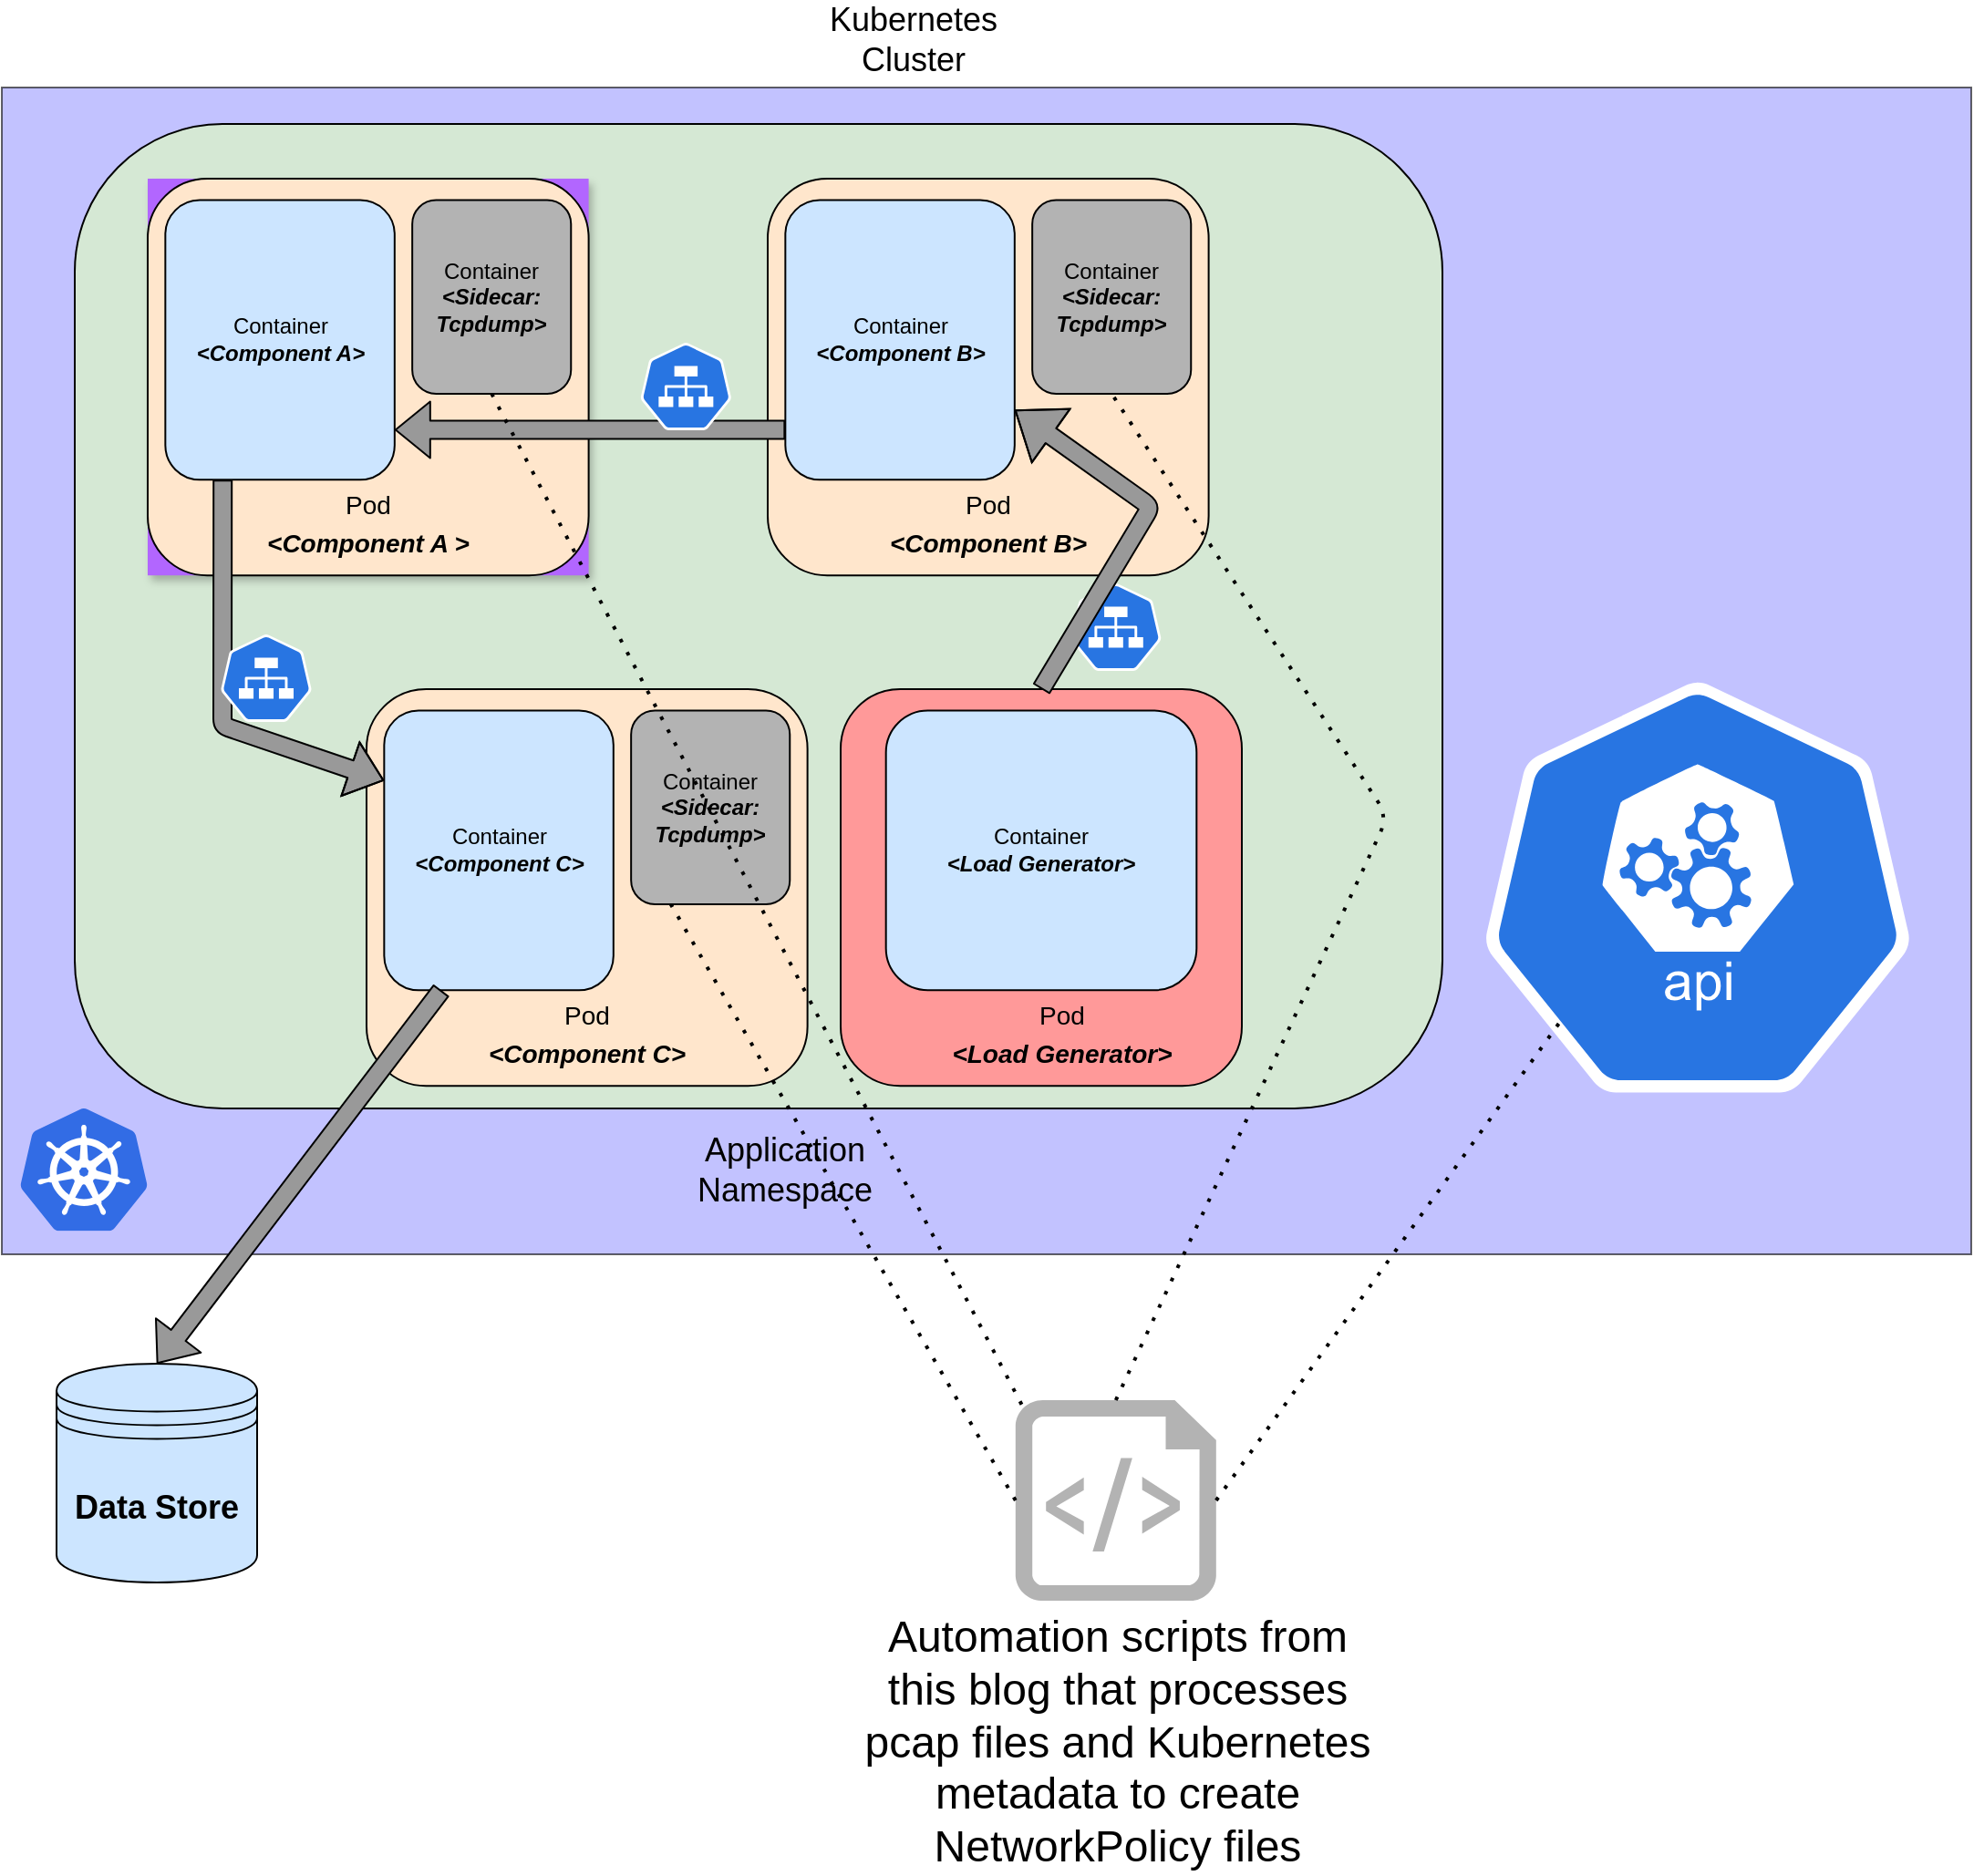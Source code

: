 <mxfile version="14.5.0" type="device"><diagram id="xTO1ed3mwDA3P2iFb9k-" name="Page-1"><mxGraphModel dx="3581" dy="1220" grid="1" gridSize="10" guides="1" tooltips="1" connect="1" arrows="1" fold="1" page="1" pageScale="1" pageWidth="1654" pageHeight="1169" math="0" shadow="0"><root><mxCell id="0"/><mxCell id="1" parent="0"/><mxCell id="gzfN_mjHFqME25ZPdixk-58" value="" style="rounded=0;whiteSpace=wrap;html=1;labelBackgroundColor=none;fillColor=#9999FF;fontSize=17;fontColor=#000000;opacity=60;" parent="1" vertex="1"><mxGeometry x="-1100" y="600" width="1080" height="640" as="geometry"/></mxCell><mxCell id="gzfN_mjHFqME25ZPdixk-61" value="&lt;div&gt;&lt;span style=&quot;font-size: 18px&quot;&gt;Kubernetes Cluster&lt;/span&gt;&lt;/div&gt;" style="text;html=1;strokeColor=none;fillColor=none;align=center;verticalAlign=middle;whiteSpace=wrap;rounded=0;labelBackgroundColor=none;fontSize=17;fontColor=#000000;opacity=60;" parent="1" vertex="1"><mxGeometry x="-620" y="564" width="40" height="20" as="geometry"/></mxCell><mxCell id="ZOk-s9JXutAY91Ikb3Mz-4" value="&lt;font style=&quot;font-size: 18px&quot;&gt;Application Namespace&lt;/font&gt;" style="text;html=1;strokeColor=none;fillColor=none;align=center;verticalAlign=middle;whiteSpace=wrap;rounded=0;labelBackgroundColor=none;fontSize=17;fontColor=#000000;opacity=60;" vertex="1" parent="1"><mxGeometry x="-689.996" y="1181.807" width="38.689" height="23.589" as="geometry"/></mxCell><mxCell id="ZOk-s9JXutAY91Ikb3Mz-3" value="" style="rounded=1;whiteSpace=wrap;html=1;shadow=0;fillColor=#D5E8D4;" vertex="1" parent="1"><mxGeometry x="-1060" y="620" width="750" height="540" as="geometry"/></mxCell><mxCell id="ZOk-s9JXutAY91Ikb3Mz-12" value="" style="group;fillColor=#B266FF;shadow=1;" vertex="1" connectable="0" parent="1"><mxGeometry x="-1020.001" y="650.002" width="241.803" height="217.606" as="geometry"/></mxCell><mxCell id="ZOk-s9JXutAY91Ikb3Mz-5" value="" style="rounded=1;whiteSpace=wrap;html=1;shadow=0;fillColor=#FFE6CC;" vertex="1" parent="ZOk-s9JXutAY91Ikb3Mz-12"><mxGeometry width="241.803" height="217.606" as="geometry"/></mxCell><mxCell id="ZOk-s9JXutAY91Ikb3Mz-8" value="Container&lt;br&gt;&lt;i&gt;&lt;b&gt;&amp;lt;Sidecar: Tcpdump&amp;gt;&lt;/b&gt;&lt;/i&gt;" style="rounded=1;whiteSpace=wrap;html=1;shadow=0;fillColor=#B3B3B3;" vertex="1" parent="ZOk-s9JXutAY91Ikb3Mz-12"><mxGeometry x="145.082" y="11.794" width="87.049" height="106.149" as="geometry"/></mxCell><mxCell id="ZOk-s9JXutAY91Ikb3Mz-11" value="&lt;font style=&quot;font-size: 14px&quot;&gt;Pod&lt;br&gt;&lt;i&gt;&lt;b&gt;&amp;lt;Component A &amp;gt;&lt;/b&gt;&lt;/i&gt;&lt;/font&gt;" style="text;html=1;strokeColor=none;fillColor=none;align=center;verticalAlign=middle;whiteSpace=wrap;rounded=0;labelBackgroundColor=none;fontSize=17;fontColor=#000000;opacity=60;" vertex="1" parent="ZOk-s9JXutAY91Ikb3Mz-12"><mxGeometry x="62.869" y="176.915" width="116.066" height="23.589" as="geometry"/></mxCell><mxCell id="ZOk-s9JXutAY91Ikb3Mz-6" value="Container&lt;br&gt;&lt;i&gt;&lt;b&gt;&amp;lt;Component A&amp;gt;&lt;/b&gt;&lt;/i&gt;" style="rounded=1;whiteSpace=wrap;html=1;shadow=0;fillColor=#CCE5FF;" vertex="1" parent="ZOk-s9JXutAY91Ikb3Mz-12"><mxGeometry x="9.672" y="11.794" width="125.738" height="153.327" as="geometry"/></mxCell><mxCell id="ZOk-s9JXutAY91Ikb3Mz-13" value="" style="group;shadow=1;" vertex="1" connectable="0" parent="1"><mxGeometry x="-680.001" y="650.002" width="241.803" height="217.606" as="geometry"/></mxCell><mxCell id="ZOk-s9JXutAY91Ikb3Mz-14" value="" style="rounded=1;whiteSpace=wrap;html=1;shadow=0;fillColor=#FFE6CC;" vertex="1" parent="ZOk-s9JXutAY91Ikb3Mz-13"><mxGeometry width="241.803" height="217.606" as="geometry"/></mxCell><mxCell id="ZOk-s9JXutAY91Ikb3Mz-15" value="Container&lt;br&gt;&lt;i&gt;&lt;b&gt;&amp;lt;Sidecar: Tcpdump&amp;gt;&lt;/b&gt;&lt;/i&gt;" style="rounded=1;whiteSpace=wrap;html=1;shadow=0;fillColor=#B3B3B3;" vertex="1" parent="ZOk-s9JXutAY91Ikb3Mz-13"><mxGeometry x="145.082" y="11.794" width="87.049" height="106.149" as="geometry"/></mxCell><mxCell id="ZOk-s9JXutAY91Ikb3Mz-16" value="&lt;font style=&quot;font-size: 14px&quot;&gt;Pod&lt;br&gt;&lt;i&gt;&lt;b&gt;&amp;lt;Component B&amp;gt;&lt;/b&gt;&lt;/i&gt;&lt;/font&gt;" style="text;html=1;strokeColor=none;fillColor=none;align=center;verticalAlign=middle;whiteSpace=wrap;rounded=0;labelBackgroundColor=none;fontSize=17;fontColor=#000000;opacity=60;" vertex="1" parent="ZOk-s9JXutAY91Ikb3Mz-13"><mxGeometry x="62.869" y="176.915" width="116.066" height="23.589" as="geometry"/></mxCell><mxCell id="ZOk-s9JXutAY91Ikb3Mz-17" value="Container&lt;br&gt;&lt;i&gt;&lt;b&gt;&amp;lt;Component B&amp;gt;&lt;/b&gt;&lt;/i&gt;" style="rounded=1;whiteSpace=wrap;html=1;shadow=0;fillColor=#CCE5FF;" vertex="1" parent="ZOk-s9JXutAY91Ikb3Mz-13"><mxGeometry x="9.672" y="11.794" width="125.738" height="153.327" as="geometry"/></mxCell><mxCell id="ZOk-s9JXutAY91Ikb3Mz-19" value="" style="group" vertex="1" connectable="0" parent="1"><mxGeometry x="-900.001" y="930.002" width="241.803" height="217.606" as="geometry"/></mxCell><mxCell id="ZOk-s9JXutAY91Ikb3Mz-20" value="" style="rounded=1;whiteSpace=wrap;html=1;shadow=0;fillColor=#FFE6CC;" vertex="1" parent="ZOk-s9JXutAY91Ikb3Mz-19"><mxGeometry width="241.803" height="217.606" as="geometry"/></mxCell><mxCell id="ZOk-s9JXutAY91Ikb3Mz-21" value="Container&lt;br&gt;&lt;i&gt;&lt;b&gt;&amp;lt;Sidecar: Tcpdump&amp;gt;&lt;/b&gt;&lt;/i&gt;" style="rounded=1;whiteSpace=wrap;html=1;shadow=0;fillColor=#B3B3B3;" vertex="1" parent="ZOk-s9JXutAY91Ikb3Mz-19"><mxGeometry x="145.082" y="11.794" width="87.049" height="106.149" as="geometry"/></mxCell><mxCell id="ZOk-s9JXutAY91Ikb3Mz-22" value="&lt;font style=&quot;font-size: 14px&quot;&gt;Pod&lt;br&gt;&lt;i&gt;&lt;b&gt;&amp;lt;Component C&amp;gt;&lt;/b&gt;&lt;/i&gt;&lt;/font&gt;" style="text;html=1;strokeColor=none;fillColor=none;align=center;verticalAlign=middle;whiteSpace=wrap;rounded=0;labelBackgroundColor=none;fontSize=17;fontColor=#000000;opacity=60;" vertex="1" parent="ZOk-s9JXutAY91Ikb3Mz-19"><mxGeometry x="62.869" y="176.915" width="116.066" height="23.589" as="geometry"/></mxCell><mxCell id="ZOk-s9JXutAY91Ikb3Mz-23" value="Container&lt;br&gt;&lt;i&gt;&lt;b&gt;&amp;lt;Component C&amp;gt;&lt;/b&gt;&lt;/i&gt;" style="rounded=1;whiteSpace=wrap;html=1;shadow=0;fillColor=#CCE5FF;" vertex="1" parent="ZOk-s9JXutAY91Ikb3Mz-19"><mxGeometry x="9.672" y="11.794" width="125.738" height="153.327" as="geometry"/></mxCell><mxCell id="ZOk-s9JXutAY91Ikb3Mz-26" value="&lt;font style=&quot;font-size: 18px&quot;&gt;&lt;b&gt;Data Store&lt;/b&gt;&lt;/font&gt;" style="shape=datastore;whiteSpace=wrap;html=1;shadow=0;fillColor=#CCE5FF;" vertex="1" parent="1"><mxGeometry x="-1070" y="1300" width="110" height="120" as="geometry"/></mxCell><mxCell id="ZOk-s9JXutAY91Ikb3Mz-27" value="" style="endArrow=classic;html=1;fillColor=#999999;exitX=0.25;exitY=1;exitDx=0;exitDy=0;shape=flexArrow;entryX=0.5;entryY=0;entryDx=0;entryDy=0;" edge="1" parent="1" source="ZOk-s9JXutAY91Ikb3Mz-23" target="ZOk-s9JXutAY91Ikb3Mz-26"><mxGeometry width="50" height="50" relative="1" as="geometry"><mxPoint x="-300" y="1000" as="sourcePoint"/><mxPoint x="-985" y="1230" as="targetPoint"/></mxGeometry></mxCell><mxCell id="ZOk-s9JXutAY91Ikb3Mz-29" value="" style="endArrow=classic;html=1;fillColor=#999999;entryX=0;entryY=0.25;entryDx=0;entryDy=0;exitX=0.25;exitY=1;exitDx=0;exitDy=0;shape=flexArrow;" edge="1" parent="1" source="ZOk-s9JXutAY91Ikb3Mz-6" target="ZOk-s9JXutAY91Ikb3Mz-23"><mxGeometry width="50" height="50" relative="1" as="geometry"><mxPoint x="-870" y="530" as="sourcePoint"/><mxPoint x="-820" y="480" as="targetPoint"/><Array as="points"><mxPoint x="-979" y="950"/></Array></mxGeometry></mxCell><mxCell id="ZOk-s9JXutAY91Ikb3Mz-30" value="" style="html=1;dashed=0;whitespace=wrap;fillColor=#2875E2;strokeColor=#ffffff;points=[[0.005,0.63,0],[0.1,0.2,0],[0.9,0.2,0],[0.5,0,0],[0.995,0.63,0],[0.72,0.99,0],[0.5,1,0],[0.28,0.99,0]];shape=mxgraph.kubernetes.icon;prIcon=api;shadow=0;" vertex="1" parent="1"><mxGeometry x="-290" y="926.31" width="240" height="225" as="geometry"/></mxCell><mxCell id="ZOk-s9JXutAY91Ikb3Mz-32" value="" style="aspect=fixed;html=1;points=[];align=center;image;fontSize=12;image=img/lib/mscae/Kubernetes.svg;shadow=0;fillColor=#CCE5FF;" vertex="1" parent="1"><mxGeometry x="-1090" y="1160" width="70" height="67.2" as="geometry"/></mxCell><mxCell id="ZOk-s9JXutAY91Ikb3Mz-35" value="" style="html=1;dashed=0;whitespace=wrap;fillColor=#2875E2;strokeColor=#ffffff;points=[[0.005,0.63,0],[0.1,0.2,0],[0.9,0.2,0],[0.5,0,0],[0.995,0.63,0],[0.72,0.99,0],[0.5,1,0],[0.28,0.99,0]];shape=mxgraph.kubernetes.icon;prIcon=svc;shadow=0;" vertex="1" parent="1"><mxGeometry x="-980" y="900" width="50" height="48" as="geometry"/></mxCell><mxCell id="ZOk-s9JXutAY91Ikb3Mz-36" value="" style="endArrow=classic;html=1;fillColor=#999999;entryX=1;entryY=0.75;entryDx=0;entryDy=0;exitX=0;exitY=0.75;exitDx=0;exitDy=0;shape=flexArrow;" edge="1" parent="1"><mxGeometry width="50" height="50" relative="1" as="geometry"><mxPoint x="-670.329" y="787.792" as="sourcePoint"/><mxPoint x="-884.592" y="787.792" as="targetPoint"/></mxGeometry></mxCell><mxCell id="ZOk-s9JXutAY91Ikb3Mz-37" value="" style="html=1;dashed=0;whitespace=wrap;fillColor=#2875E2;strokeColor=#ffffff;points=[[0.005,0.63,0],[0.1,0.2,0],[0.9,0.2,0],[0.5,0,0],[0.995,0.63,0],[0.72,0.99,0],[0.5,1,0],[0.28,0.99,0]];shape=mxgraph.kubernetes.icon;prIcon=svc;shadow=0;" vertex="1" parent="1"><mxGeometry x="-749.83" y="740" width="50" height="48" as="geometry"/></mxCell><mxCell id="ZOk-s9JXutAY91Ikb3Mz-42" value="" style="group" vertex="1" connectable="0" parent="1"><mxGeometry x="-610.001" y="920.002" width="241.803" height="217.61" as="geometry"/></mxCell><mxCell id="ZOk-s9JXutAY91Ikb3Mz-55" value="" style="group" vertex="1" connectable="0" parent="ZOk-s9JXutAY91Ikb3Mz-42"><mxGeometry x="-30" y="10" width="220" height="217.61" as="geometry"/></mxCell><mxCell id="ZOk-s9JXutAY91Ikb3Mz-43" value="" style="rounded=1;whiteSpace=wrap;html=1;shadow=0;fillColor=#FF9999;" vertex="1" parent="ZOk-s9JXutAY91Ikb3Mz-55"><mxGeometry width="220" height="217.61" as="geometry"/></mxCell><mxCell id="ZOk-s9JXutAY91Ikb3Mz-47" value="" style="group" vertex="1" connectable="0" parent="ZOk-s9JXutAY91Ikb3Mz-55"><mxGeometry x="24.84" y="11.79" width="170.33" height="188.72" as="geometry"/></mxCell><mxCell id="ZOk-s9JXutAY91Ikb3Mz-48" value="" style="group" vertex="1" connectable="0" parent="ZOk-s9JXutAY91Ikb3Mz-47"><mxGeometry width="170.33" height="188.72" as="geometry"/></mxCell><mxCell id="ZOk-s9JXutAY91Ikb3Mz-45" value="&lt;font style=&quot;font-size: 14px&quot;&gt;Pod&lt;br&gt;&lt;i&gt;&lt;b&gt;&amp;lt;Load Generator&amp;gt;&lt;/b&gt;&lt;/i&gt;&lt;/font&gt;" style="text;html=1;strokeColor=none;fillColor=none;align=center;verticalAlign=middle;whiteSpace=wrap;rounded=0;labelBackgroundColor=none;fontSize=17;fontColor=#000000;opacity=60;" vertex="1" parent="ZOk-s9JXutAY91Ikb3Mz-48"><mxGeometry x="23.2" y="165.13" width="147.13" height="23.59" as="geometry"/></mxCell><mxCell id="ZOk-s9JXutAY91Ikb3Mz-46" value="Container&lt;br&gt;&lt;i&gt;&lt;b&gt;&amp;lt;Load Generator&amp;gt;&lt;/b&gt;&lt;/i&gt;" style="rounded=1;whiteSpace=wrap;html=1;shadow=0;fillColor=#CCE5FF;" vertex="1" parent="ZOk-s9JXutAY91Ikb3Mz-48"><mxGeometry width="170.33" height="153.33" as="geometry"/></mxCell><mxCell id="ZOk-s9JXutAY91Ikb3Mz-49" value="" style="html=1;dashed=0;whitespace=wrap;fillColor=#2875E2;strokeColor=#ffffff;points=[[0.005,0.63,0],[0.1,0.2,0],[0.9,0.2,0],[0.5,0,0],[0.995,0.63,0],[0.72,0.99,0],[0.5,1,0],[0.28,0.99,0]];shape=mxgraph.kubernetes.icon;prIcon=svc;shadow=0;" vertex="1" parent="1"><mxGeometry x="-514.1" y="872" width="50" height="48" as="geometry"/></mxCell><mxCell id="ZOk-s9JXutAY91Ikb3Mz-51" value="" style="endArrow=classic;html=1;fillColor=#999999;entryX=1;entryY=0.75;entryDx=0;entryDy=0;exitX=0.5;exitY=0;exitDx=0;exitDy=0;shape=flexArrow;endWidth=25;endSize=7.65;" edge="1" parent="1" source="ZOk-s9JXutAY91Ikb3Mz-43" target="ZOk-s9JXutAY91Ikb3Mz-17"><mxGeometry width="50" height="50" relative="1" as="geometry"><mxPoint x="-800" y="710" as="sourcePoint"/><mxPoint x="-750" y="660" as="targetPoint"/><Array as="points"><mxPoint x="-470" y="830"/></Array></mxGeometry></mxCell><mxCell id="ZOk-s9JXutAY91Ikb3Mz-57" value="" style="verticalLabelPosition=bottom;html=1;verticalAlign=top;align=center;strokeColor=none;fillColor=#B3B3B3;shape=mxgraph.azure.script_file;pointerEvents=1;shadow=0;" vertex="1" parent="1"><mxGeometry x="-544.1" y="1320" width="110" height="110" as="geometry"/></mxCell><mxCell id="ZOk-s9JXutAY91Ikb3Mz-68" value="" style="endArrow=none;dashed=1;html=1;dashPattern=1 3;strokeWidth=2;fillColor=#999999;exitX=0.5;exitY=1;exitDx=0;exitDy=0;entryX=0.04;entryY=0.04;entryDx=0;entryDy=0;entryPerimeter=0;" edge="1" parent="1" source="ZOk-s9JXutAY91Ikb3Mz-8" target="ZOk-s9JXutAY91Ikb3Mz-57"><mxGeometry width="50" height="50" relative="1" as="geometry"><mxPoint x="-800" y="790" as="sourcePoint"/><mxPoint x="-510" y="1300" as="targetPoint"/></mxGeometry></mxCell><mxCell id="ZOk-s9JXutAY91Ikb3Mz-69" value="" style="endArrow=none;dashed=1;html=1;dashPattern=1 3;strokeWidth=2;fillColor=#999999;exitX=0;exitY=0.5;exitDx=0;exitDy=0;exitPerimeter=0;entryX=0.25;entryY=1;entryDx=0;entryDy=0;" edge="1" parent="1" source="ZOk-s9JXutAY91Ikb3Mz-57" target="ZOk-s9JXutAY91Ikb3Mz-21"><mxGeometry width="50" height="50" relative="1" as="geometry"><mxPoint x="-850" y="630" as="sourcePoint"/><mxPoint x="-800" y="580" as="targetPoint"/></mxGeometry></mxCell><mxCell id="ZOk-s9JXutAY91Ikb3Mz-70" value="" style="endArrow=none;dashed=1;html=1;dashPattern=1 3;strokeWidth=2;fillColor=#999999;entryX=0.5;entryY=1;entryDx=0;entryDy=0;exitX=0.5;exitY=0;exitDx=0;exitDy=0;exitPerimeter=0;" edge="1" parent="1" source="ZOk-s9JXutAY91Ikb3Mz-57" target="ZOk-s9JXutAY91Ikb3Mz-15"><mxGeometry width="50" height="50" relative="1" as="geometry"><mxPoint x="-491" y="1290" as="sourcePoint"/><mxPoint x="-760" y="660" as="targetPoint"/><Array as="points"><mxPoint x="-340" y="1000"/></Array></mxGeometry></mxCell><mxCell id="ZOk-s9JXutAY91Ikb3Mz-71" value="" style="endArrow=none;dashed=1;html=1;dashPattern=1 3;strokeWidth=2;fillColor=#999999;exitX=1;exitY=0.5;exitDx=0;exitDy=0;exitPerimeter=0;entryX=0.183;entryY=0.831;entryDx=0;entryDy=0;entryPerimeter=0;" edge="1" parent="1" source="ZOk-s9JXutAY91Ikb3Mz-57" target="ZOk-s9JXutAY91Ikb3Mz-30"><mxGeometry width="50" height="50" relative="1" as="geometry"><mxPoint x="-320" y="1360" as="sourcePoint"/><mxPoint x="-270" y="1310" as="targetPoint"/></mxGeometry></mxCell><mxCell id="ZOk-s9JXutAY91Ikb3Mz-74" value="&lt;h1&gt;&lt;/h1&gt;&lt;h1 style=&quot;text-align: center&quot;&gt;&lt;span style=&quot;font-weight: normal&quot;&gt;Automation scripts from this blog that processes pcap files and Kubernetes metadata to create NetworkPolicy files&lt;/span&gt;&lt;br&gt;&lt;/h1&gt;" style="text;html=1;strokeColor=none;fillColor=none;spacing=5;spacingTop=-20;whiteSpace=wrap;overflow=hidden;rounded=0;shadow=0;" vertex="1" parent="1"><mxGeometry x="-634.1" y="1430" width="290" height="150" as="geometry"/></mxCell></root></mxGraphModel></diagram></mxfile>